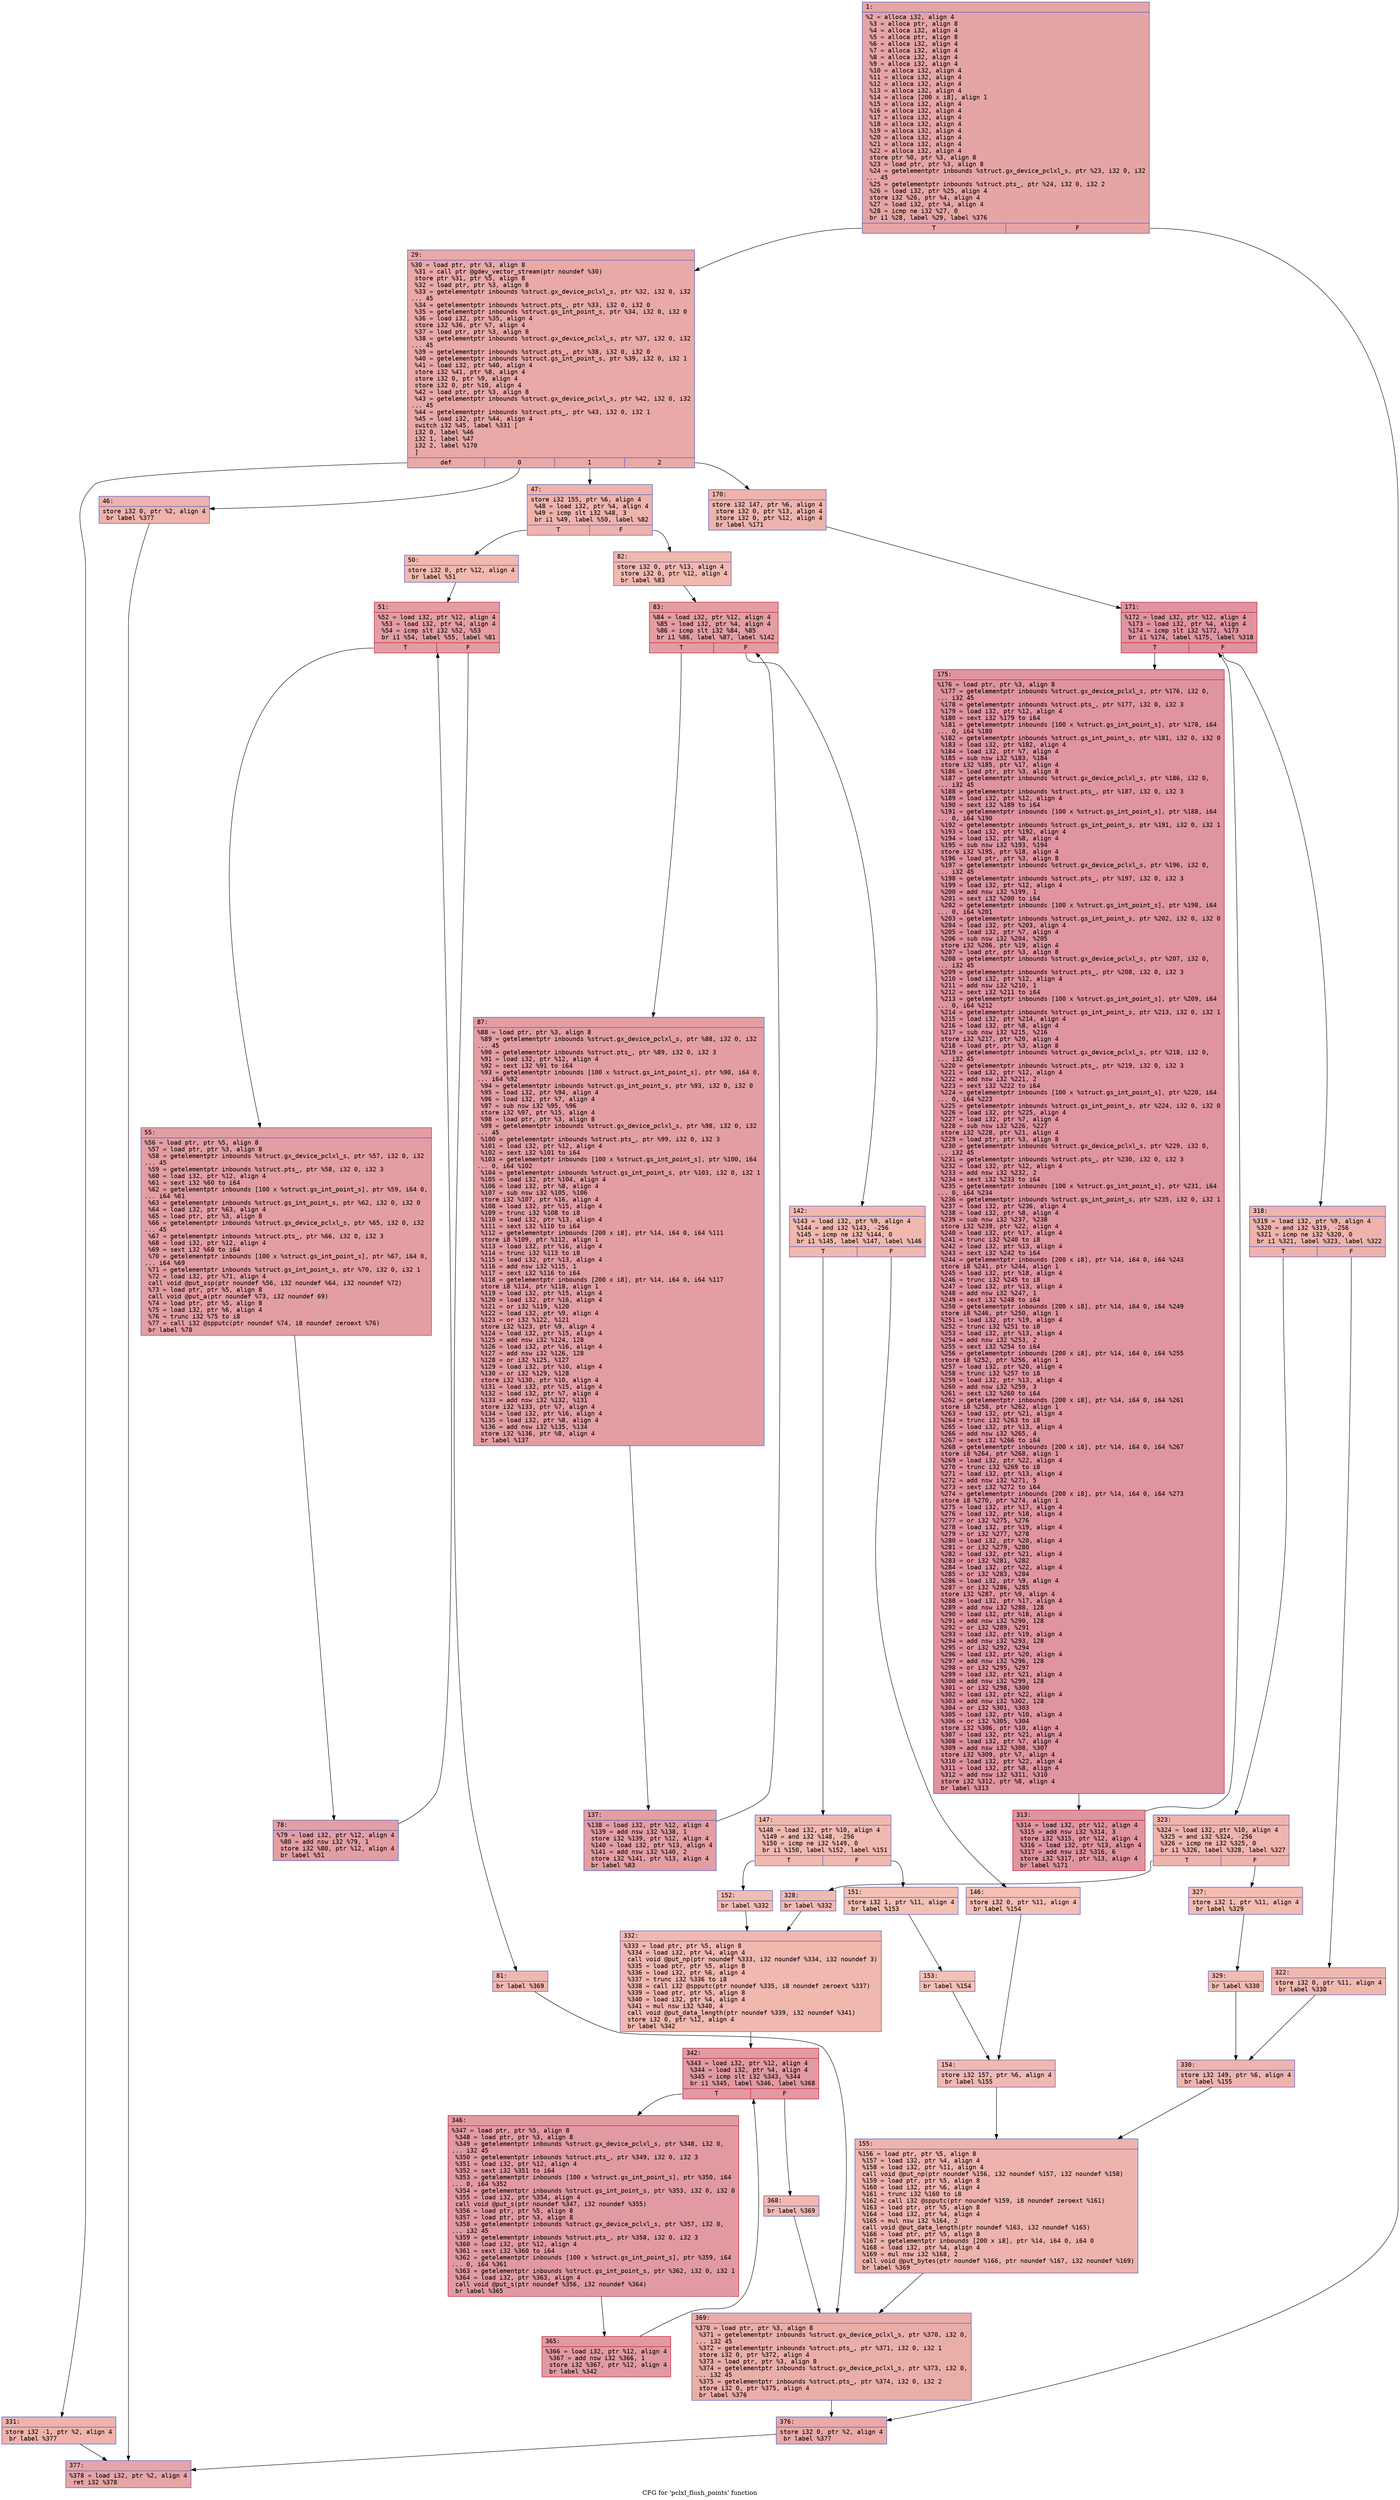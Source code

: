 digraph "CFG for 'pclxl_flush_points' function" {
	label="CFG for 'pclxl_flush_points' function";

	Node0x600003ba31b0 [shape=record,color="#3d50c3ff", style=filled, fillcolor="#c5333470" fontname="Courier",label="{1:\l|  %2 = alloca i32, align 4\l  %3 = alloca ptr, align 8\l  %4 = alloca i32, align 4\l  %5 = alloca ptr, align 8\l  %6 = alloca i32, align 4\l  %7 = alloca i32, align 4\l  %8 = alloca i32, align 4\l  %9 = alloca i32, align 4\l  %10 = alloca i32, align 4\l  %11 = alloca i32, align 4\l  %12 = alloca i32, align 4\l  %13 = alloca i32, align 4\l  %14 = alloca [200 x i8], align 1\l  %15 = alloca i32, align 4\l  %16 = alloca i32, align 4\l  %17 = alloca i32, align 4\l  %18 = alloca i32, align 4\l  %19 = alloca i32, align 4\l  %20 = alloca i32, align 4\l  %21 = alloca i32, align 4\l  %22 = alloca i32, align 4\l  store ptr %0, ptr %3, align 8\l  %23 = load ptr, ptr %3, align 8\l  %24 = getelementptr inbounds %struct.gx_device_pclxl_s, ptr %23, i32 0, i32\l... 45\l  %25 = getelementptr inbounds %struct.pts_, ptr %24, i32 0, i32 2\l  %26 = load i32, ptr %25, align 4\l  store i32 %26, ptr %4, align 4\l  %27 = load i32, ptr %4, align 4\l  %28 = icmp ne i32 %27, 0\l  br i1 %28, label %29, label %376\l|{<s0>T|<s1>F}}"];
	Node0x600003ba31b0:s0 -> Node0x600003ba3390[tooltip="1 -> 29\nProbability 62.50%" ];
	Node0x600003ba31b0:s1 -> Node0x600003ba3f70[tooltip="1 -> 376\nProbability 37.50%" ];
	Node0x600003ba3390 [shape=record,color="#3d50c3ff", style=filled, fillcolor="#ca3b3770" fontname="Courier",label="{29:\l|  %30 = load ptr, ptr %3, align 8\l  %31 = call ptr @gdev_vector_stream(ptr noundef %30)\l  store ptr %31, ptr %5, align 8\l  %32 = load ptr, ptr %3, align 8\l  %33 = getelementptr inbounds %struct.gx_device_pclxl_s, ptr %32, i32 0, i32\l... 45\l  %34 = getelementptr inbounds %struct.pts_, ptr %33, i32 0, i32 0\l  %35 = getelementptr inbounds %struct.gs_int_point_s, ptr %34, i32 0, i32 0\l  %36 = load i32, ptr %35, align 4\l  store i32 %36, ptr %7, align 4\l  %37 = load ptr, ptr %3, align 8\l  %38 = getelementptr inbounds %struct.gx_device_pclxl_s, ptr %37, i32 0, i32\l... 45\l  %39 = getelementptr inbounds %struct.pts_, ptr %38, i32 0, i32 0\l  %40 = getelementptr inbounds %struct.gs_int_point_s, ptr %39, i32 0, i32 1\l  %41 = load i32, ptr %40, align 4\l  store i32 %41, ptr %8, align 4\l  store i32 0, ptr %9, align 4\l  store i32 0, ptr %10, align 4\l  %42 = load ptr, ptr %3, align 8\l  %43 = getelementptr inbounds %struct.gx_device_pclxl_s, ptr %42, i32 0, i32\l... 45\l  %44 = getelementptr inbounds %struct.pts_, ptr %43, i32 0, i32 1\l  %45 = load i32, ptr %44, align 4\l  switch i32 %45, label %331 [\l    i32 0, label %46\l    i32 1, label %47\l    i32 2, label %170\l  ]\l|{<s0>def|<s1>0|<s2>1|<s3>2}}"];
	Node0x600003ba3390:s0 -> Node0x600003ba3d40[tooltip="29 -> 331\nProbability 25.00%" ];
	Node0x600003ba3390:s1 -> Node0x600003ba33e0[tooltip="29 -> 46\nProbability 25.00%" ];
	Node0x600003ba3390:s2 -> Node0x600003ba3430[tooltip="29 -> 47\nProbability 25.00%" ];
	Node0x600003ba3390:s3 -> Node0x600003ba39d0[tooltip="29 -> 170\nProbability 25.00%" ];
	Node0x600003ba33e0 [shape=record,color="#3d50c3ff", style=filled, fillcolor="#d6524470" fontname="Courier",label="{46:\l|  store i32 0, ptr %2, align 4\l  br label %377\l}"];
	Node0x600003ba33e0 -> Node0x600003bac000[tooltip="46 -> 377\nProbability 100.00%" ];
	Node0x600003ba3430 [shape=record,color="#3d50c3ff", style=filled, fillcolor="#d6524470" fontname="Courier",label="{47:\l|  store i32 155, ptr %6, align 4\l  %48 = load i32, ptr %4, align 4\l  %49 = icmp slt i32 %48, 3\l  br i1 %49, label %50, label %82\l|{<s0>T|<s1>F}}"];
	Node0x600003ba3430:s0 -> Node0x600003ba3480[tooltip="47 -> 50\nProbability 50.00%" ];
	Node0x600003ba3430:s1 -> Node0x600003ba3610[tooltip="47 -> 82\nProbability 50.00%" ];
	Node0x600003ba3480 [shape=record,color="#3d50c3ff", style=filled, fillcolor="#dc5d4a70" fontname="Courier",label="{50:\l|  store i32 0, ptr %12, align 4\l  br label %51\l}"];
	Node0x600003ba3480 -> Node0x600003ba34d0[tooltip="50 -> 51\nProbability 100.00%" ];
	Node0x600003ba34d0 [shape=record,color="#b70d28ff", style=filled, fillcolor="#be242e70" fontname="Courier",label="{51:\l|  %52 = load i32, ptr %12, align 4\l  %53 = load i32, ptr %4, align 4\l  %54 = icmp slt i32 %52, %53\l  br i1 %54, label %55, label %81\l|{<s0>T|<s1>F}}"];
	Node0x600003ba34d0:s0 -> Node0x600003ba3520[tooltip="51 -> 55\nProbability 96.88%" ];
	Node0x600003ba34d0:s1 -> Node0x600003ba35c0[tooltip="51 -> 81\nProbability 3.12%" ];
	Node0x600003ba3520 [shape=record,color="#3d50c3ff", style=filled, fillcolor="#be242e70" fontname="Courier",label="{55:\l|  %56 = load ptr, ptr %5, align 8\l  %57 = load ptr, ptr %3, align 8\l  %58 = getelementptr inbounds %struct.gx_device_pclxl_s, ptr %57, i32 0, i32\l... 45\l  %59 = getelementptr inbounds %struct.pts_, ptr %58, i32 0, i32 3\l  %60 = load i32, ptr %12, align 4\l  %61 = sext i32 %60 to i64\l  %62 = getelementptr inbounds [100 x %struct.gs_int_point_s], ptr %59, i64 0,\l... i64 %61\l  %63 = getelementptr inbounds %struct.gs_int_point_s, ptr %62, i32 0, i32 0\l  %64 = load i32, ptr %63, align 4\l  %65 = load ptr, ptr %3, align 8\l  %66 = getelementptr inbounds %struct.gx_device_pclxl_s, ptr %65, i32 0, i32\l... 45\l  %67 = getelementptr inbounds %struct.pts_, ptr %66, i32 0, i32 3\l  %68 = load i32, ptr %12, align 4\l  %69 = sext i32 %68 to i64\l  %70 = getelementptr inbounds [100 x %struct.gs_int_point_s], ptr %67, i64 0,\l... i64 %69\l  %71 = getelementptr inbounds %struct.gs_int_point_s, ptr %70, i32 0, i32 1\l  %72 = load i32, ptr %71, align 4\l  call void @put_ssp(ptr noundef %56, i32 noundef %64, i32 noundef %72)\l  %73 = load ptr, ptr %5, align 8\l  call void @put_a(ptr noundef %73, i32 noundef 69)\l  %74 = load ptr, ptr %5, align 8\l  %75 = load i32, ptr %6, align 4\l  %76 = trunc i32 %75 to i8\l  %77 = call i32 @spputc(ptr noundef %74, i8 noundef zeroext %76)\l  br label %78\l}"];
	Node0x600003ba3520 -> Node0x600003ba3570[tooltip="55 -> 78\nProbability 100.00%" ];
	Node0x600003ba3570 [shape=record,color="#3d50c3ff", style=filled, fillcolor="#be242e70" fontname="Courier",label="{78:\l|  %79 = load i32, ptr %12, align 4\l  %80 = add nsw i32 %79, 1\l  store i32 %80, ptr %12, align 4\l  br label %51\l}"];
	Node0x600003ba3570 -> Node0x600003ba34d0[tooltip="78 -> 51\nProbability 100.00%" ];
	Node0x600003ba35c0 [shape=record,color="#3d50c3ff", style=filled, fillcolor="#dc5d4a70" fontname="Courier",label="{81:\l|  br label %369\l}"];
	Node0x600003ba35c0 -> Node0x600003ba3f20[tooltip="81 -> 369\nProbability 100.00%" ];
	Node0x600003ba3610 [shape=record,color="#3d50c3ff", style=filled, fillcolor="#dc5d4a70" fontname="Courier",label="{82:\l|  store i32 0, ptr %13, align 4\l  store i32 0, ptr %12, align 4\l  br label %83\l}"];
	Node0x600003ba3610 -> Node0x600003ba3660[tooltip="82 -> 83\nProbability 100.00%" ];
	Node0x600003ba3660 [shape=record,color="#b70d28ff", style=filled, fillcolor="#be242e70" fontname="Courier",label="{83:\l|  %84 = load i32, ptr %12, align 4\l  %85 = load i32, ptr %4, align 4\l  %86 = icmp slt i32 %84, %85\l  br i1 %86, label %87, label %142\l|{<s0>T|<s1>F}}"];
	Node0x600003ba3660:s0 -> Node0x600003ba36b0[tooltip="83 -> 87\nProbability 96.88%" ];
	Node0x600003ba3660:s1 -> Node0x600003ba3750[tooltip="83 -> 142\nProbability 3.12%" ];
	Node0x600003ba36b0 [shape=record,color="#3d50c3ff", style=filled, fillcolor="#be242e70" fontname="Courier",label="{87:\l|  %88 = load ptr, ptr %3, align 8\l  %89 = getelementptr inbounds %struct.gx_device_pclxl_s, ptr %88, i32 0, i32\l... 45\l  %90 = getelementptr inbounds %struct.pts_, ptr %89, i32 0, i32 3\l  %91 = load i32, ptr %12, align 4\l  %92 = sext i32 %91 to i64\l  %93 = getelementptr inbounds [100 x %struct.gs_int_point_s], ptr %90, i64 0,\l... i64 %92\l  %94 = getelementptr inbounds %struct.gs_int_point_s, ptr %93, i32 0, i32 0\l  %95 = load i32, ptr %94, align 4\l  %96 = load i32, ptr %7, align 4\l  %97 = sub nsw i32 %95, %96\l  store i32 %97, ptr %15, align 4\l  %98 = load ptr, ptr %3, align 8\l  %99 = getelementptr inbounds %struct.gx_device_pclxl_s, ptr %98, i32 0, i32\l... 45\l  %100 = getelementptr inbounds %struct.pts_, ptr %99, i32 0, i32 3\l  %101 = load i32, ptr %12, align 4\l  %102 = sext i32 %101 to i64\l  %103 = getelementptr inbounds [100 x %struct.gs_int_point_s], ptr %100, i64\l... 0, i64 %102\l  %104 = getelementptr inbounds %struct.gs_int_point_s, ptr %103, i32 0, i32 1\l  %105 = load i32, ptr %104, align 4\l  %106 = load i32, ptr %8, align 4\l  %107 = sub nsw i32 %105, %106\l  store i32 %107, ptr %16, align 4\l  %108 = load i32, ptr %15, align 4\l  %109 = trunc i32 %108 to i8\l  %110 = load i32, ptr %13, align 4\l  %111 = sext i32 %110 to i64\l  %112 = getelementptr inbounds [200 x i8], ptr %14, i64 0, i64 %111\l  store i8 %109, ptr %112, align 1\l  %113 = load i32, ptr %16, align 4\l  %114 = trunc i32 %113 to i8\l  %115 = load i32, ptr %13, align 4\l  %116 = add nsw i32 %115, 1\l  %117 = sext i32 %116 to i64\l  %118 = getelementptr inbounds [200 x i8], ptr %14, i64 0, i64 %117\l  store i8 %114, ptr %118, align 1\l  %119 = load i32, ptr %15, align 4\l  %120 = load i32, ptr %16, align 4\l  %121 = or i32 %119, %120\l  %122 = load i32, ptr %9, align 4\l  %123 = or i32 %122, %121\l  store i32 %123, ptr %9, align 4\l  %124 = load i32, ptr %15, align 4\l  %125 = add nsw i32 %124, 128\l  %126 = load i32, ptr %16, align 4\l  %127 = add nsw i32 %126, 128\l  %128 = or i32 %125, %127\l  %129 = load i32, ptr %10, align 4\l  %130 = or i32 %129, %128\l  store i32 %130, ptr %10, align 4\l  %131 = load i32, ptr %15, align 4\l  %132 = load i32, ptr %7, align 4\l  %133 = add nsw i32 %132, %131\l  store i32 %133, ptr %7, align 4\l  %134 = load i32, ptr %16, align 4\l  %135 = load i32, ptr %8, align 4\l  %136 = add nsw i32 %135, %134\l  store i32 %136, ptr %8, align 4\l  br label %137\l}"];
	Node0x600003ba36b0 -> Node0x600003ba3700[tooltip="87 -> 137\nProbability 100.00%" ];
	Node0x600003ba3700 [shape=record,color="#3d50c3ff", style=filled, fillcolor="#be242e70" fontname="Courier",label="{137:\l|  %138 = load i32, ptr %12, align 4\l  %139 = add nsw i32 %138, 1\l  store i32 %139, ptr %12, align 4\l  %140 = load i32, ptr %13, align 4\l  %141 = add nsw i32 %140, 2\l  store i32 %141, ptr %13, align 4\l  br label %83\l}"];
	Node0x600003ba3700 -> Node0x600003ba3660[tooltip="137 -> 83\nProbability 100.00%" ];
	Node0x600003ba3750 [shape=record,color="#3d50c3ff", style=filled, fillcolor="#dc5d4a70" fontname="Courier",label="{142:\l|  %143 = load i32, ptr %9, align 4\l  %144 = and i32 %143, -256\l  %145 = icmp ne i32 %144, 0\l  br i1 %145, label %147, label %146\l|{<s0>T|<s1>F}}"];
	Node0x600003ba3750:s0 -> Node0x600003ba37f0[tooltip="142 -> 147\nProbability 62.50%" ];
	Node0x600003ba3750:s1 -> Node0x600003ba37a0[tooltip="142 -> 146\nProbability 37.50%" ];
	Node0x600003ba37a0 [shape=record,color="#3d50c3ff", style=filled, fillcolor="#e36c5570" fontname="Courier",label="{146:\l|  store i32 0, ptr %11, align 4\l  br label %154\l}"];
	Node0x600003ba37a0 -> Node0x600003ba3930[tooltip="146 -> 154\nProbability 100.00%" ];
	Node0x600003ba37f0 [shape=record,color="#3d50c3ff", style=filled, fillcolor="#de614d70" fontname="Courier",label="{147:\l|  %148 = load i32, ptr %10, align 4\l  %149 = and i32 %148, -256\l  %150 = icmp ne i32 %149, 0\l  br i1 %150, label %152, label %151\l|{<s0>T|<s1>F}}"];
	Node0x600003ba37f0:s0 -> Node0x600003ba3890[tooltip="147 -> 152\nProbability 62.50%" ];
	Node0x600003ba37f0:s1 -> Node0x600003ba3840[tooltip="147 -> 151\nProbability 37.50%" ];
	Node0x600003ba3840 [shape=record,color="#3d50c3ff", style=filled, fillcolor="#e5705870" fontname="Courier",label="{151:\l|  store i32 1, ptr %11, align 4\l  br label %153\l}"];
	Node0x600003ba3840 -> Node0x600003ba38e0[tooltip="151 -> 153\nProbability 100.00%" ];
	Node0x600003ba3890 [shape=record,color="#3d50c3ff", style=filled, fillcolor="#e1675170" fontname="Courier",label="{152:\l|  br label %332\l}"];
	Node0x600003ba3890 -> Node0x600003ba3d90[tooltip="152 -> 332\nProbability 100.00%" ];
	Node0x600003ba38e0 [shape=record,color="#3d50c3ff", style=filled, fillcolor="#e5705870" fontname="Courier",label="{153:\l|  br label %154\l}"];
	Node0x600003ba38e0 -> Node0x600003ba3930[tooltip="153 -> 154\nProbability 100.00%" ];
	Node0x600003ba3930 [shape=record,color="#3d50c3ff", style=filled, fillcolor="#de614d70" fontname="Courier",label="{154:\l|  store i32 157, ptr %6, align 4\l  br label %155\l}"];
	Node0x600003ba3930 -> Node0x600003ba3980[tooltip="154 -> 155\nProbability 100.00%" ];
	Node0x600003ba3980 [shape=record,color="#3d50c3ff", style=filled, fillcolor="#d6524470" fontname="Courier",label="{155:\l|  %156 = load ptr, ptr %5, align 8\l  %157 = load i32, ptr %4, align 4\l  %158 = load i32, ptr %11, align 4\l  call void @put_np(ptr noundef %156, i32 noundef %157, i32 noundef %158)\l  %159 = load ptr, ptr %5, align 8\l  %160 = load i32, ptr %6, align 4\l  %161 = trunc i32 %160 to i8\l  %162 = call i32 @spputc(ptr noundef %159, i8 noundef zeroext %161)\l  %163 = load ptr, ptr %5, align 8\l  %164 = load i32, ptr %4, align 4\l  %165 = mul nsw i32 %164, 2\l  call void @put_data_length(ptr noundef %163, i32 noundef %165)\l  %166 = load ptr, ptr %5, align 8\l  %167 = getelementptr inbounds [200 x i8], ptr %14, i64 0, i64 0\l  %168 = load i32, ptr %4, align 4\l  %169 = mul nsw i32 %168, 2\l  call void @put_bytes(ptr noundef %166, ptr noundef %167, i32 noundef %169)\l  br label %369\l}"];
	Node0x600003ba3980 -> Node0x600003ba3f20[tooltip="155 -> 369\nProbability 100.00%" ];
	Node0x600003ba39d0 [shape=record,color="#3d50c3ff", style=filled, fillcolor="#d6524470" fontname="Courier",label="{170:\l|  store i32 147, ptr %6, align 4\l  store i32 0, ptr %13, align 4\l  store i32 0, ptr %12, align 4\l  br label %171\l}"];
	Node0x600003ba39d0 -> Node0x600003ba3a20[tooltip="170 -> 171\nProbability 100.00%" ];
	Node0x600003ba3a20 [shape=record,color="#b70d28ff", style=filled, fillcolor="#b70d2870" fontname="Courier",label="{171:\l|  %172 = load i32, ptr %12, align 4\l  %173 = load i32, ptr %4, align 4\l  %174 = icmp slt i32 %172, %173\l  br i1 %174, label %175, label %318\l|{<s0>T|<s1>F}}"];
	Node0x600003ba3a20:s0 -> Node0x600003ba3a70[tooltip="171 -> 175\nProbability 96.88%" ];
	Node0x600003ba3a20:s1 -> Node0x600003ba3b10[tooltip="171 -> 318\nProbability 3.12%" ];
	Node0x600003ba3a70 [shape=record,color="#b70d28ff", style=filled, fillcolor="#b70d2870" fontname="Courier",label="{175:\l|  %176 = load ptr, ptr %3, align 8\l  %177 = getelementptr inbounds %struct.gx_device_pclxl_s, ptr %176, i32 0,\l... i32 45\l  %178 = getelementptr inbounds %struct.pts_, ptr %177, i32 0, i32 3\l  %179 = load i32, ptr %12, align 4\l  %180 = sext i32 %179 to i64\l  %181 = getelementptr inbounds [100 x %struct.gs_int_point_s], ptr %178, i64\l... 0, i64 %180\l  %182 = getelementptr inbounds %struct.gs_int_point_s, ptr %181, i32 0, i32 0\l  %183 = load i32, ptr %182, align 4\l  %184 = load i32, ptr %7, align 4\l  %185 = sub nsw i32 %183, %184\l  store i32 %185, ptr %17, align 4\l  %186 = load ptr, ptr %3, align 8\l  %187 = getelementptr inbounds %struct.gx_device_pclxl_s, ptr %186, i32 0,\l... i32 45\l  %188 = getelementptr inbounds %struct.pts_, ptr %187, i32 0, i32 3\l  %189 = load i32, ptr %12, align 4\l  %190 = sext i32 %189 to i64\l  %191 = getelementptr inbounds [100 x %struct.gs_int_point_s], ptr %188, i64\l... 0, i64 %190\l  %192 = getelementptr inbounds %struct.gs_int_point_s, ptr %191, i32 0, i32 1\l  %193 = load i32, ptr %192, align 4\l  %194 = load i32, ptr %8, align 4\l  %195 = sub nsw i32 %193, %194\l  store i32 %195, ptr %18, align 4\l  %196 = load ptr, ptr %3, align 8\l  %197 = getelementptr inbounds %struct.gx_device_pclxl_s, ptr %196, i32 0,\l... i32 45\l  %198 = getelementptr inbounds %struct.pts_, ptr %197, i32 0, i32 3\l  %199 = load i32, ptr %12, align 4\l  %200 = add nsw i32 %199, 1\l  %201 = sext i32 %200 to i64\l  %202 = getelementptr inbounds [100 x %struct.gs_int_point_s], ptr %198, i64\l... 0, i64 %201\l  %203 = getelementptr inbounds %struct.gs_int_point_s, ptr %202, i32 0, i32 0\l  %204 = load i32, ptr %203, align 4\l  %205 = load i32, ptr %7, align 4\l  %206 = sub nsw i32 %204, %205\l  store i32 %206, ptr %19, align 4\l  %207 = load ptr, ptr %3, align 8\l  %208 = getelementptr inbounds %struct.gx_device_pclxl_s, ptr %207, i32 0,\l... i32 45\l  %209 = getelementptr inbounds %struct.pts_, ptr %208, i32 0, i32 3\l  %210 = load i32, ptr %12, align 4\l  %211 = add nsw i32 %210, 1\l  %212 = sext i32 %211 to i64\l  %213 = getelementptr inbounds [100 x %struct.gs_int_point_s], ptr %209, i64\l... 0, i64 %212\l  %214 = getelementptr inbounds %struct.gs_int_point_s, ptr %213, i32 0, i32 1\l  %215 = load i32, ptr %214, align 4\l  %216 = load i32, ptr %8, align 4\l  %217 = sub nsw i32 %215, %216\l  store i32 %217, ptr %20, align 4\l  %218 = load ptr, ptr %3, align 8\l  %219 = getelementptr inbounds %struct.gx_device_pclxl_s, ptr %218, i32 0,\l... i32 45\l  %220 = getelementptr inbounds %struct.pts_, ptr %219, i32 0, i32 3\l  %221 = load i32, ptr %12, align 4\l  %222 = add nsw i32 %221, 2\l  %223 = sext i32 %222 to i64\l  %224 = getelementptr inbounds [100 x %struct.gs_int_point_s], ptr %220, i64\l... 0, i64 %223\l  %225 = getelementptr inbounds %struct.gs_int_point_s, ptr %224, i32 0, i32 0\l  %226 = load i32, ptr %225, align 4\l  %227 = load i32, ptr %7, align 4\l  %228 = sub nsw i32 %226, %227\l  store i32 %228, ptr %21, align 4\l  %229 = load ptr, ptr %3, align 8\l  %230 = getelementptr inbounds %struct.gx_device_pclxl_s, ptr %229, i32 0,\l... i32 45\l  %231 = getelementptr inbounds %struct.pts_, ptr %230, i32 0, i32 3\l  %232 = load i32, ptr %12, align 4\l  %233 = add nsw i32 %232, 2\l  %234 = sext i32 %233 to i64\l  %235 = getelementptr inbounds [100 x %struct.gs_int_point_s], ptr %231, i64\l... 0, i64 %234\l  %236 = getelementptr inbounds %struct.gs_int_point_s, ptr %235, i32 0, i32 1\l  %237 = load i32, ptr %236, align 4\l  %238 = load i32, ptr %8, align 4\l  %239 = sub nsw i32 %237, %238\l  store i32 %239, ptr %22, align 4\l  %240 = load i32, ptr %17, align 4\l  %241 = trunc i32 %240 to i8\l  %242 = load i32, ptr %13, align 4\l  %243 = sext i32 %242 to i64\l  %244 = getelementptr inbounds [200 x i8], ptr %14, i64 0, i64 %243\l  store i8 %241, ptr %244, align 1\l  %245 = load i32, ptr %18, align 4\l  %246 = trunc i32 %245 to i8\l  %247 = load i32, ptr %13, align 4\l  %248 = add nsw i32 %247, 1\l  %249 = sext i32 %248 to i64\l  %250 = getelementptr inbounds [200 x i8], ptr %14, i64 0, i64 %249\l  store i8 %246, ptr %250, align 1\l  %251 = load i32, ptr %19, align 4\l  %252 = trunc i32 %251 to i8\l  %253 = load i32, ptr %13, align 4\l  %254 = add nsw i32 %253, 2\l  %255 = sext i32 %254 to i64\l  %256 = getelementptr inbounds [200 x i8], ptr %14, i64 0, i64 %255\l  store i8 %252, ptr %256, align 1\l  %257 = load i32, ptr %20, align 4\l  %258 = trunc i32 %257 to i8\l  %259 = load i32, ptr %13, align 4\l  %260 = add nsw i32 %259, 3\l  %261 = sext i32 %260 to i64\l  %262 = getelementptr inbounds [200 x i8], ptr %14, i64 0, i64 %261\l  store i8 %258, ptr %262, align 1\l  %263 = load i32, ptr %21, align 4\l  %264 = trunc i32 %263 to i8\l  %265 = load i32, ptr %13, align 4\l  %266 = add nsw i32 %265, 4\l  %267 = sext i32 %266 to i64\l  %268 = getelementptr inbounds [200 x i8], ptr %14, i64 0, i64 %267\l  store i8 %264, ptr %268, align 1\l  %269 = load i32, ptr %22, align 4\l  %270 = trunc i32 %269 to i8\l  %271 = load i32, ptr %13, align 4\l  %272 = add nsw i32 %271, 5\l  %273 = sext i32 %272 to i64\l  %274 = getelementptr inbounds [200 x i8], ptr %14, i64 0, i64 %273\l  store i8 %270, ptr %274, align 1\l  %275 = load i32, ptr %17, align 4\l  %276 = load i32, ptr %18, align 4\l  %277 = or i32 %275, %276\l  %278 = load i32, ptr %19, align 4\l  %279 = or i32 %277, %278\l  %280 = load i32, ptr %20, align 4\l  %281 = or i32 %279, %280\l  %282 = load i32, ptr %21, align 4\l  %283 = or i32 %281, %282\l  %284 = load i32, ptr %22, align 4\l  %285 = or i32 %283, %284\l  %286 = load i32, ptr %9, align 4\l  %287 = or i32 %286, %285\l  store i32 %287, ptr %9, align 4\l  %288 = load i32, ptr %17, align 4\l  %289 = add nsw i32 %288, 128\l  %290 = load i32, ptr %18, align 4\l  %291 = add nsw i32 %290, 128\l  %292 = or i32 %289, %291\l  %293 = load i32, ptr %19, align 4\l  %294 = add nsw i32 %293, 128\l  %295 = or i32 %292, %294\l  %296 = load i32, ptr %20, align 4\l  %297 = add nsw i32 %296, 128\l  %298 = or i32 %295, %297\l  %299 = load i32, ptr %21, align 4\l  %300 = add nsw i32 %299, 128\l  %301 = or i32 %298, %300\l  %302 = load i32, ptr %22, align 4\l  %303 = add nsw i32 %302, 128\l  %304 = or i32 %301, %303\l  %305 = load i32, ptr %10, align 4\l  %306 = or i32 %305, %304\l  store i32 %306, ptr %10, align 4\l  %307 = load i32, ptr %21, align 4\l  %308 = load i32, ptr %7, align 4\l  %309 = add nsw i32 %308, %307\l  store i32 %309, ptr %7, align 4\l  %310 = load i32, ptr %22, align 4\l  %311 = load i32, ptr %8, align 4\l  %312 = add nsw i32 %311, %310\l  store i32 %312, ptr %8, align 4\l  br label %313\l}"];
	Node0x600003ba3a70 -> Node0x600003ba3ac0[tooltip="175 -> 313\nProbability 100.00%" ];
	Node0x600003ba3ac0 [shape=record,color="#b70d28ff", style=filled, fillcolor="#b70d2870" fontname="Courier",label="{313:\l|  %314 = load i32, ptr %12, align 4\l  %315 = add nsw i32 %314, 3\l  store i32 %315, ptr %12, align 4\l  %316 = load i32, ptr %13, align 4\l  %317 = add nsw i32 %316, 6\l  store i32 %317, ptr %13, align 4\l  br label %171\l}"];
	Node0x600003ba3ac0 -> Node0x600003ba3a20[tooltip="313 -> 171\nProbability 100.00%" ];
	Node0x600003ba3b10 [shape=record,color="#3d50c3ff", style=filled, fillcolor="#d6524470" fontname="Courier",label="{318:\l|  %319 = load i32, ptr %9, align 4\l  %320 = and i32 %319, -256\l  %321 = icmp ne i32 %320, 0\l  br i1 %321, label %323, label %322\l|{<s0>T|<s1>F}}"];
	Node0x600003ba3b10:s0 -> Node0x600003ba3bb0[tooltip="318 -> 323\nProbability 62.50%" ];
	Node0x600003ba3b10:s1 -> Node0x600003ba3b60[tooltip="318 -> 322\nProbability 37.50%" ];
	Node0x600003ba3b60 [shape=record,color="#3d50c3ff", style=filled, fillcolor="#de614d70" fontname="Courier",label="{322:\l|  store i32 0, ptr %11, align 4\l  br label %330\l}"];
	Node0x600003ba3b60 -> Node0x600003ba3cf0[tooltip="322 -> 330\nProbability 100.00%" ];
	Node0x600003ba3bb0 [shape=record,color="#3d50c3ff", style=filled, fillcolor="#d8564670" fontname="Courier",label="{323:\l|  %324 = load i32, ptr %10, align 4\l  %325 = and i32 %324, -256\l  %326 = icmp ne i32 %325, 0\l  br i1 %326, label %328, label %327\l|{<s0>T|<s1>F}}"];
	Node0x600003ba3bb0:s0 -> Node0x600003ba3c50[tooltip="323 -> 328\nProbability 62.50%" ];
	Node0x600003ba3bb0:s1 -> Node0x600003ba3c00[tooltip="323 -> 327\nProbability 37.50%" ];
	Node0x600003ba3c00 [shape=record,color="#3d50c3ff", style=filled, fillcolor="#e1675170" fontname="Courier",label="{327:\l|  store i32 1, ptr %11, align 4\l  br label %329\l}"];
	Node0x600003ba3c00 -> Node0x600003ba3ca0[tooltip="327 -> 329\nProbability 100.00%" ];
	Node0x600003ba3c50 [shape=record,color="#3d50c3ff", style=filled, fillcolor="#de614d70" fontname="Courier",label="{328:\l|  br label %332\l}"];
	Node0x600003ba3c50 -> Node0x600003ba3d90[tooltip="328 -> 332\nProbability 100.00%" ];
	Node0x600003ba3ca0 [shape=record,color="#3d50c3ff", style=filled, fillcolor="#e1675170" fontname="Courier",label="{329:\l|  br label %330\l}"];
	Node0x600003ba3ca0 -> Node0x600003ba3cf0[tooltip="329 -> 330\nProbability 100.00%" ];
	Node0x600003ba3cf0 [shape=record,color="#3d50c3ff", style=filled, fillcolor="#d8564670" fontname="Courier",label="{330:\l|  store i32 149, ptr %6, align 4\l  br label %155\l}"];
	Node0x600003ba3cf0 -> Node0x600003ba3980[tooltip="330 -> 155\nProbability 100.00%" ];
	Node0x600003ba3d40 [shape=record,color="#3d50c3ff", style=filled, fillcolor="#d6524470" fontname="Courier",label="{331:\l|  store i32 -1, ptr %2, align 4\l  br label %377\l}"];
	Node0x600003ba3d40 -> Node0x600003bac000[tooltip="331 -> 377\nProbability 100.00%" ];
	Node0x600003ba3d90 [shape=record,color="#3d50c3ff", style=filled, fillcolor="#dc5d4a70" fontname="Courier",label="{332:\l|  %333 = load ptr, ptr %5, align 8\l  %334 = load i32, ptr %4, align 4\l  call void @put_np(ptr noundef %333, i32 noundef %334, i32 noundef 3)\l  %335 = load ptr, ptr %5, align 8\l  %336 = load i32, ptr %6, align 4\l  %337 = trunc i32 %336 to i8\l  %338 = call i32 @spputc(ptr noundef %335, i8 noundef zeroext %337)\l  %339 = load ptr, ptr %5, align 8\l  %340 = load i32, ptr %4, align 4\l  %341 = mul nsw i32 %340, 4\l  call void @put_data_length(ptr noundef %339, i32 noundef %341)\l  store i32 0, ptr %12, align 4\l  br label %342\l}"];
	Node0x600003ba3d90 -> Node0x600003ba3de0[tooltip="332 -> 342\nProbability 100.00%" ];
	Node0x600003ba3de0 [shape=record,color="#b70d28ff", style=filled, fillcolor="#bb1b2c70" fontname="Courier",label="{342:\l|  %343 = load i32, ptr %12, align 4\l  %344 = load i32, ptr %4, align 4\l  %345 = icmp slt i32 %343, %344\l  br i1 %345, label %346, label %368\l|{<s0>T|<s1>F}}"];
	Node0x600003ba3de0:s0 -> Node0x600003ba3e30[tooltip="342 -> 346\nProbability 96.88%" ];
	Node0x600003ba3de0:s1 -> Node0x600003ba3ed0[tooltip="342 -> 368\nProbability 3.12%" ];
	Node0x600003ba3e30 [shape=record,color="#b70d28ff", style=filled, fillcolor="#bb1b2c70" fontname="Courier",label="{346:\l|  %347 = load ptr, ptr %5, align 8\l  %348 = load ptr, ptr %3, align 8\l  %349 = getelementptr inbounds %struct.gx_device_pclxl_s, ptr %348, i32 0,\l... i32 45\l  %350 = getelementptr inbounds %struct.pts_, ptr %349, i32 0, i32 3\l  %351 = load i32, ptr %12, align 4\l  %352 = sext i32 %351 to i64\l  %353 = getelementptr inbounds [100 x %struct.gs_int_point_s], ptr %350, i64\l... 0, i64 %352\l  %354 = getelementptr inbounds %struct.gs_int_point_s, ptr %353, i32 0, i32 0\l  %355 = load i32, ptr %354, align 4\l  call void @put_s(ptr noundef %347, i32 noundef %355)\l  %356 = load ptr, ptr %5, align 8\l  %357 = load ptr, ptr %3, align 8\l  %358 = getelementptr inbounds %struct.gx_device_pclxl_s, ptr %357, i32 0,\l... i32 45\l  %359 = getelementptr inbounds %struct.pts_, ptr %358, i32 0, i32 3\l  %360 = load i32, ptr %12, align 4\l  %361 = sext i32 %360 to i64\l  %362 = getelementptr inbounds [100 x %struct.gs_int_point_s], ptr %359, i64\l... 0, i64 %361\l  %363 = getelementptr inbounds %struct.gs_int_point_s, ptr %362, i32 0, i32 1\l  %364 = load i32, ptr %363, align 4\l  call void @put_s(ptr noundef %356, i32 noundef %364)\l  br label %365\l}"];
	Node0x600003ba3e30 -> Node0x600003ba3e80[tooltip="346 -> 365\nProbability 100.00%" ];
	Node0x600003ba3e80 [shape=record,color="#b70d28ff", style=filled, fillcolor="#bb1b2c70" fontname="Courier",label="{365:\l|  %366 = load i32, ptr %12, align 4\l  %367 = add nsw i32 %366, 1\l  store i32 %367, ptr %12, align 4\l  br label %342\l}"];
	Node0x600003ba3e80 -> Node0x600003ba3de0[tooltip="365 -> 342\nProbability 100.00%" ];
	Node0x600003ba3ed0 [shape=record,color="#3d50c3ff", style=filled, fillcolor="#dc5d4a70" fontname="Courier",label="{368:\l|  br label %369\l}"];
	Node0x600003ba3ed0 -> Node0x600003ba3f20[tooltip="368 -> 369\nProbability 100.00%" ];
	Node0x600003ba3f20 [shape=record,color="#3d50c3ff", style=filled, fillcolor="#d0473d70" fontname="Courier",label="{369:\l|  %370 = load ptr, ptr %3, align 8\l  %371 = getelementptr inbounds %struct.gx_device_pclxl_s, ptr %370, i32 0,\l... i32 45\l  %372 = getelementptr inbounds %struct.pts_, ptr %371, i32 0, i32 1\l  store i32 0, ptr %372, align 4\l  %373 = load ptr, ptr %3, align 8\l  %374 = getelementptr inbounds %struct.gx_device_pclxl_s, ptr %373, i32 0,\l... i32 45\l  %375 = getelementptr inbounds %struct.pts_, ptr %374, i32 0, i32 2\l  store i32 0, ptr %375, align 4\l  br label %376\l}"];
	Node0x600003ba3f20 -> Node0x600003ba3f70[tooltip="369 -> 376\nProbability 100.00%" ];
	Node0x600003ba3f70 [shape=record,color="#3d50c3ff", style=filled, fillcolor="#ca3b3770" fontname="Courier",label="{376:\l|  store i32 0, ptr %2, align 4\l  br label %377\l}"];
	Node0x600003ba3f70 -> Node0x600003bac000[tooltip="376 -> 377\nProbability 100.00%" ];
	Node0x600003bac000 [shape=record,color="#3d50c3ff", style=filled, fillcolor="#c5333470" fontname="Courier",label="{377:\l|  %378 = load i32, ptr %2, align 4\l  ret i32 %378\l}"];
}
